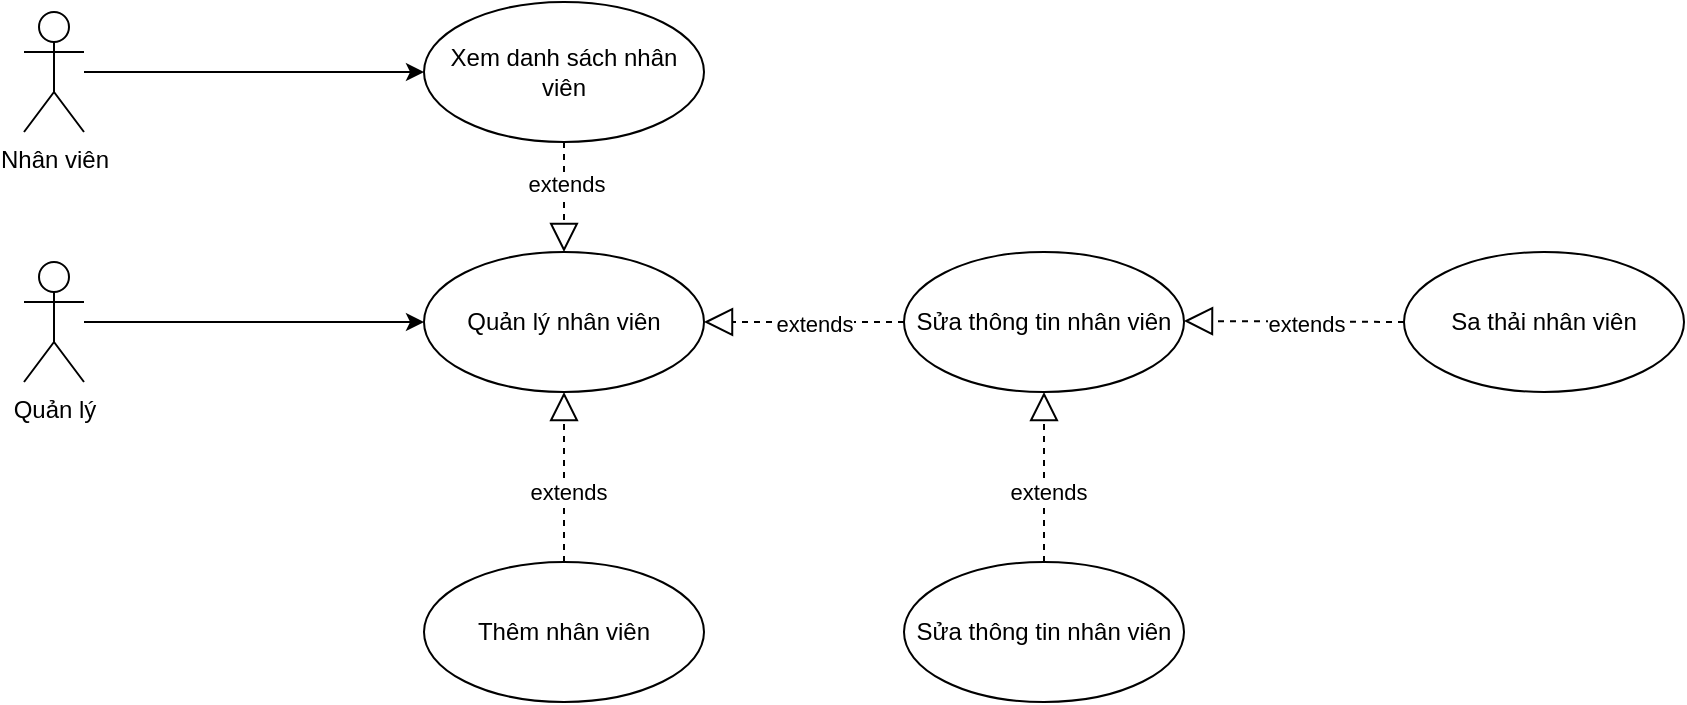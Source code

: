 <mxfile version="22.1.11" type="github" pages="11">
  <diagram name="saff" id="Y69fiKer5gUZLDaVXxew">
    <mxGraphModel dx="1646" dy="1298" grid="0" gridSize="10" guides="1" tooltips="1" connect="1" arrows="1" fold="1" page="0" pageScale="1" pageWidth="827" pageHeight="1169" math="0" shadow="0">
      <root>
        <mxCell id="0" />
        <mxCell id="1" parent="0" />
        <mxCell id="n2X2ATc0VPd26WK61zcb-5" style="rounded=0;orthogonalLoop=1;jettySize=auto;html=1;" edge="1" parent="1" source="n2X2ATc0VPd26WK61zcb-1" target="n2X2ATc0VPd26WK61zcb-3">
          <mxGeometry relative="1" as="geometry">
            <mxPoint x="200" y="70" as="targetPoint" />
          </mxGeometry>
        </mxCell>
        <mxCell id="n2X2ATc0VPd26WK61zcb-1" value="Nhân viên" style="shape=umlActor;verticalLabelPosition=bottom;verticalAlign=top;html=1;outlineConnect=0;" vertex="1" parent="1">
          <mxGeometry x="80" y="45" width="30" height="60" as="geometry" />
        </mxCell>
        <mxCell id="n2X2ATc0VPd26WK61zcb-7" style="edgeStyle=orthogonalEdgeStyle;rounded=0;orthogonalLoop=1;jettySize=auto;html=1;" edge="1" parent="1" source="n2X2ATc0VPd26WK61zcb-2" target="n2X2ATc0VPd26WK61zcb-6">
          <mxGeometry relative="1" as="geometry" />
        </mxCell>
        <mxCell id="n2X2ATc0VPd26WK61zcb-2" value="Quản lý" style="shape=umlActor;verticalLabelPosition=bottom;verticalAlign=top;html=1;outlineConnect=0;" vertex="1" parent="1">
          <mxGeometry x="80" y="170" width="30" height="60" as="geometry" />
        </mxCell>
        <mxCell id="n2X2ATc0VPd26WK61zcb-3" value="Xem danh sách nhân viên" style="ellipse;whiteSpace=wrap;html=1;" vertex="1" parent="1">
          <mxGeometry x="280" y="40" width="140" height="70" as="geometry" />
        </mxCell>
        <mxCell id="n2X2ATc0VPd26WK61zcb-6" value="Quản lý nhân viên" style="ellipse;whiteSpace=wrap;html=1;" vertex="1" parent="1">
          <mxGeometry x="280" y="165" width="140" height="70" as="geometry" />
        </mxCell>
        <mxCell id="n2X2ATc0VPd26WK61zcb-8" value="" style="endArrow=block;dashed=1;endFill=0;endSize=12;html=1;rounded=0;entryX=0.5;entryY=0;entryDx=0;entryDy=0;" edge="1" parent="1" source="n2X2ATc0VPd26WK61zcb-3" target="n2X2ATc0VPd26WK61zcb-6">
          <mxGeometry width="160" relative="1" as="geometry">
            <mxPoint x="130" y="290" as="sourcePoint" />
            <mxPoint x="290" y="290" as="targetPoint" />
          </mxGeometry>
        </mxCell>
        <mxCell id="n2X2ATc0VPd26WK61zcb-15" value="extends" style="edgeLabel;html=1;align=center;verticalAlign=middle;resizable=0;points=[];" vertex="1" connectable="0" parent="n2X2ATc0VPd26WK61zcb-8">
          <mxGeometry x="-0.236" y="1" relative="1" as="geometry">
            <mxPoint as="offset" />
          </mxGeometry>
        </mxCell>
        <mxCell id="n2X2ATc0VPd26WK61zcb-12" value="Thêm nhân viên" style="ellipse;whiteSpace=wrap;html=1;" vertex="1" parent="1">
          <mxGeometry x="280" y="320" width="140" height="70" as="geometry" />
        </mxCell>
        <mxCell id="n2X2ATc0VPd26WK61zcb-13" value="" style="endArrow=block;dashed=1;endFill=0;endSize=12;html=1;rounded=0;entryX=0.5;entryY=1;entryDx=0;entryDy=0;exitX=0.5;exitY=0;exitDx=0;exitDy=0;" edge="1" parent="1" source="n2X2ATc0VPd26WK61zcb-12" target="n2X2ATc0VPd26WK61zcb-6">
          <mxGeometry width="160" relative="1" as="geometry">
            <mxPoint x="360" y="290" as="sourcePoint" />
            <mxPoint x="520" y="290" as="targetPoint" />
          </mxGeometry>
        </mxCell>
        <mxCell id="n2X2ATc0VPd26WK61zcb-16" value="extends" style="edgeLabel;html=1;align=center;verticalAlign=middle;resizable=0;points=[];" vertex="1" connectable="0" parent="n2X2ATc0VPd26WK61zcb-13">
          <mxGeometry x="-0.176" y="-2" relative="1" as="geometry">
            <mxPoint as="offset" />
          </mxGeometry>
        </mxCell>
        <mxCell id="n2X2ATc0VPd26WK61zcb-17" value="Sửa thông tin nhân viên" style="ellipse;whiteSpace=wrap;html=1;" vertex="1" parent="1">
          <mxGeometry x="520" y="165" width="140" height="70" as="geometry" />
        </mxCell>
        <mxCell id="n2X2ATc0VPd26WK61zcb-19" value="" style="endArrow=block;dashed=1;endFill=0;endSize=12;html=1;rounded=0;entryX=1;entryY=0.5;entryDx=0;entryDy=0;" edge="1" parent="1" source="n2X2ATc0VPd26WK61zcb-17" target="n2X2ATc0VPd26WK61zcb-6">
          <mxGeometry width="160" relative="1" as="geometry">
            <mxPoint x="400" y="290" as="sourcePoint" />
            <mxPoint x="560" y="290" as="targetPoint" />
          </mxGeometry>
        </mxCell>
        <mxCell id="n2X2ATc0VPd26WK61zcb-21" value="extends" style="edgeLabel;html=1;align=center;verticalAlign=middle;resizable=0;points=[];" vertex="1" connectable="0" parent="n2X2ATc0VPd26WK61zcb-19">
          <mxGeometry x="-0.1" y="1" relative="1" as="geometry">
            <mxPoint as="offset" />
          </mxGeometry>
        </mxCell>
        <mxCell id="n2X2ATc0VPd26WK61zcb-22" value="Sa thải nhân viên" style="ellipse;whiteSpace=wrap;html=1;" vertex="1" parent="1">
          <mxGeometry x="770" y="165" width="140" height="70" as="geometry" />
        </mxCell>
        <mxCell id="n2X2ATc0VPd26WK61zcb-23" value="" style="endArrow=block;dashed=1;endFill=0;endSize=12;html=1;rounded=0;entryX=1;entryY=0.5;entryDx=0;entryDy=0;exitX=0;exitY=0.5;exitDx=0;exitDy=0;" edge="1" parent="1" source="n2X2ATc0VPd26WK61zcb-22">
          <mxGeometry width="160" relative="1" as="geometry">
            <mxPoint x="760" y="199.5" as="sourcePoint" />
            <mxPoint x="660" y="199.5" as="targetPoint" />
          </mxGeometry>
        </mxCell>
        <mxCell id="n2X2ATc0VPd26WK61zcb-24" value="extends" style="edgeLabel;html=1;align=center;verticalAlign=middle;resizable=0;points=[];" vertex="1" connectable="0" parent="n2X2ATc0VPd26WK61zcb-23">
          <mxGeometry x="-0.1" y="1" relative="1" as="geometry">
            <mxPoint as="offset" />
          </mxGeometry>
        </mxCell>
        <mxCell id="n2X2ATc0VPd26WK61zcb-25" value="Sửa thông tin nhân viên" style="ellipse;whiteSpace=wrap;html=1;" vertex="1" parent="1">
          <mxGeometry x="520" y="320" width="140" height="70" as="geometry" />
        </mxCell>
        <mxCell id="n2X2ATc0VPd26WK61zcb-26" value="" style="endArrow=block;dashed=1;endFill=0;endSize=12;html=1;rounded=0;entryX=0.5;entryY=1;entryDx=0;entryDy=0;exitX=0.5;exitY=0;exitDx=0;exitDy=0;" edge="1" parent="1">
          <mxGeometry width="160" relative="1" as="geometry">
            <mxPoint x="590" y="320" as="sourcePoint" />
            <mxPoint x="590" y="235" as="targetPoint" />
          </mxGeometry>
        </mxCell>
        <mxCell id="n2X2ATc0VPd26WK61zcb-27" value="extends" style="edgeLabel;html=1;align=center;verticalAlign=middle;resizable=0;points=[];" vertex="1" connectable="0" parent="n2X2ATc0VPd26WK61zcb-26">
          <mxGeometry x="-0.176" y="-2" relative="1" as="geometry">
            <mxPoint as="offset" />
          </mxGeometry>
        </mxCell>
      </root>
    </mxGraphModel>
  </diagram>
  <diagram id="wNfe9O2OApd1yD68BpfN" name="Đăng nhập">
    <mxGraphModel dx="611" dy="1049" grid="0" gridSize="10" guides="1" tooltips="1" connect="1" arrows="1" fold="1" page="0" pageScale="1" pageWidth="827" pageHeight="1169" math="0" shadow="0">
      <root>
        <mxCell id="0" />
        <mxCell id="1" parent="0" />
        <mxCell id="Wa3cqZXNNgGb2m2ZIRf4-12" style="rounded=0;orthogonalLoop=1;jettySize=auto;html=1;" edge="1" parent="1" source="Wa3cqZXNNgGb2m2ZIRf4-1" target="Wa3cqZXNNgGb2m2ZIRf4-11">
          <mxGeometry relative="1" as="geometry" />
        </mxCell>
        <mxCell id="Wa3cqZXNNgGb2m2ZIRf4-1" value="Nhân viên" style="shape=umlActor;verticalLabelPosition=bottom;verticalAlign=top;html=1;" vertex="1" parent="1">
          <mxGeometry x="120" y="80" width="30" height="60" as="geometry" />
        </mxCell>
        <mxCell id="Wa3cqZXNNgGb2m2ZIRf4-9" style="rounded=0;orthogonalLoop=1;jettySize=auto;html=1;" edge="1" parent="1" source="Wa3cqZXNNgGb2m2ZIRf4-2" target="Wa3cqZXNNgGb2m2ZIRf4-6">
          <mxGeometry relative="1" as="geometry" />
        </mxCell>
        <mxCell id="Wa3cqZXNNgGb2m2ZIRf4-13" style="rounded=0;orthogonalLoop=1;jettySize=auto;html=1;" edge="1" parent="1" source="Wa3cqZXNNgGb2m2ZIRf4-2" target="Wa3cqZXNNgGb2m2ZIRf4-11">
          <mxGeometry relative="1" as="geometry" />
        </mxCell>
        <mxCell id="Wa3cqZXNNgGb2m2ZIRf4-2" value="Quản lý" style="shape=umlActor;verticalLabelPosition=bottom;verticalAlign=top;html=1;" vertex="1" parent="1">
          <mxGeometry x="120" y="200" width="30" height="60" as="geometry" />
        </mxCell>
        <mxCell id="Wa3cqZXNNgGb2m2ZIRf4-6" value="Đăng nhập" style="ellipse;whiteSpace=wrap;html=1;" vertex="1" parent="1">
          <mxGeometry x="330" y="75" width="140" height="70" as="geometry" />
        </mxCell>
        <mxCell id="Wa3cqZXNNgGb2m2ZIRf4-7" style="rounded=0;orthogonalLoop=1;jettySize=auto;html=1;" edge="1" parent="1" source="Wa3cqZXNNgGb2m2ZIRf4-1" target="Wa3cqZXNNgGb2m2ZIRf4-6">
          <mxGeometry relative="1" as="geometry" />
        </mxCell>
        <mxCell id="Wa3cqZXNNgGb2m2ZIRf4-11" value="Đăng xuất" style="ellipse;whiteSpace=wrap;html=1;" vertex="1" parent="1">
          <mxGeometry x="320" y="200" width="140" height="70" as="geometry" />
        </mxCell>
        <mxCell id="MS09_M3C4sELJkpIimtW-3" value="Xác nhận mật khẩu" style="ellipse;whiteSpace=wrap;html=1;" vertex="1" parent="1">
          <mxGeometry x="445" y="-66" width="140" height="70" as="geometry" />
        </mxCell>
        <mxCell id="MS09_M3C4sELJkpIimtW-4" value="extends" style="html=1;verticalAlign=bottom;endArrow=open;dashed=1;endSize=8;curved=0;rounded=0;entryX=0.5;entryY=0;entryDx=0;entryDy=0;" edge="1" parent="1" source="MS09_M3C4sELJkpIimtW-3" target="Wa3cqZXNNgGb2m2ZIRf4-6">
          <mxGeometry relative="1" as="geometry">
            <mxPoint x="436" y="191" as="sourcePoint" />
            <mxPoint x="356" y="191" as="targetPoint" />
          </mxGeometry>
        </mxCell>
        <mxCell id="M1SWMgOB03kZb6UuP8ui-1" value="Xác nhận tài khoản" style="ellipse;whiteSpace=wrap;html=1;" vertex="1" parent="1">
          <mxGeometry x="536" y="197" width="140" height="70" as="geometry" />
        </mxCell>
        <mxCell id="M1SWMgOB03kZb6UuP8ui-2" value="extends" style="html=1;verticalAlign=bottom;endArrow=open;dashed=1;endSize=8;curved=0;rounded=0;exitX=0;exitY=0.5;exitDx=0;exitDy=0;" edge="1" parent="1" source="M1SWMgOB03kZb6UuP8ui-1" target="Wa3cqZXNNgGb2m2ZIRf4-6">
          <mxGeometry relative="1" as="geometry">
            <mxPoint x="436" y="191" as="sourcePoint" />
            <mxPoint x="356" y="191" as="targetPoint" />
          </mxGeometry>
        </mxCell>
      </root>
    </mxGraphModel>
  </diagram>
  <diagram id="LWSYIyUKSs_nXv9w6Byv" name="Bán hàng">
    <mxGraphModel dx="1646" dy="1298" grid="0" gridSize="10" guides="1" tooltips="1" connect="1" arrows="1" fold="1" page="0" pageScale="1" pageWidth="827" pageHeight="1169" math="0" shadow="0">
      <root>
        <mxCell id="0" />
        <mxCell id="1" parent="0" />
        <mxCell id="ygYFWrY0z_ZJE_4Q1a1O-3" style="edgeStyle=orthogonalEdgeStyle;rounded=0;orthogonalLoop=1;jettySize=auto;html=1;" edge="1" parent="1" source="ygYFWrY0z_ZJE_4Q1a1O-1" target="ygYFWrY0z_ZJE_4Q1a1O-2">
          <mxGeometry relative="1" as="geometry" />
        </mxCell>
        <mxCell id="ygYFWrY0z_ZJE_4Q1a1O-1" value="Nhân viên" style="shape=umlActor;verticalLabelPosition=bottom;verticalAlign=top;html=1;" vertex="1" parent="1">
          <mxGeometry x="80" y="160" width="30" height="60" as="geometry" />
        </mxCell>
        <mxCell id="ygYFWrY0z_ZJE_4Q1a1O-2" value="Bán hàng" style="ellipse;whiteSpace=wrap;html=1;" vertex="1" parent="1">
          <mxGeometry x="250" y="155" width="140" height="70" as="geometry" />
        </mxCell>
        <mxCell id="ygYFWrY0z_ZJE_4Q1a1O-4" value="Tạo hoá đơn" style="ellipse;whiteSpace=wrap;html=1;" vertex="1" parent="1">
          <mxGeometry x="400" width="140" height="70" as="geometry" />
        </mxCell>
        <mxCell id="ygYFWrY0z_ZJE_4Q1a1O-6" value="Thêm sản phẩm vào hoá đơn" style="ellipse;whiteSpace=wrap;html=1;" vertex="1" parent="1">
          <mxGeometry x="560" y="70" width="140" height="70" as="geometry" />
        </mxCell>
        <mxCell id="ygYFWrY0z_ZJE_4Q1a1O-8" value="In hoá đơn" style="ellipse;whiteSpace=wrap;html=1;" vertex="1" parent="1">
          <mxGeometry x="560" y="190" width="140" height="70" as="geometry" />
        </mxCell>
        <mxCell id="ygYFWrY0z_ZJE_4Q1a1O-10" value="Nhập mã giảm giá" style="ellipse;whiteSpace=wrap;html=1;" vertex="1" parent="1">
          <mxGeometry x="560" y="320" width="140" height="70" as="geometry" />
        </mxCell>
        <mxCell id="ygYFWrY0z_ZJE_4Q1a1O-12" value="Tìm kiếm sản phẩm" style="ellipse;whiteSpace=wrap;html=1;" vertex="1" parent="1">
          <mxGeometry x="380" y="410" width="140" height="70" as="geometry" />
        </mxCell>
        <mxCell id="ygYFWrY0z_ZJE_4Q1a1O-15" value="" style="endArrow=block;dashed=1;endFill=0;endSize=12;html=1;rounded=0;entryX=0.721;entryY=0.986;entryDx=0;entryDy=0;entryPerimeter=0;" edge="1" parent="1" source="ygYFWrY0z_ZJE_4Q1a1O-12" target="ygYFWrY0z_ZJE_4Q1a1O-2">
          <mxGeometry width="160" relative="1" as="geometry">
            <mxPoint x="390" y="320" as="sourcePoint" />
            <mxPoint x="550" y="320" as="targetPoint" />
          </mxGeometry>
        </mxCell>
        <mxCell id="ygYFWrY0z_ZJE_4Q1a1O-18" value="Extends" style="edgeLabel;html=1;align=center;verticalAlign=middle;resizable=0;points=[];" vertex="1" connectable="0" parent="ygYFWrY0z_ZJE_4Q1a1O-15">
          <mxGeometry x="0.011" y="1" relative="1" as="geometry">
            <mxPoint x="-1" as="offset" />
          </mxGeometry>
        </mxCell>
        <mxCell id="ygYFWrY0z_ZJE_4Q1a1O-16" value="" style="endArrow=block;dashed=1;endFill=0;endSize=12;html=1;rounded=0;entryX=1;entryY=1;entryDx=0;entryDy=0;" edge="1" parent="1" source="ygYFWrY0z_ZJE_4Q1a1O-10" target="ygYFWrY0z_ZJE_4Q1a1O-2">
          <mxGeometry width="160" relative="1" as="geometry">
            <mxPoint x="445" y="421" as="sourcePoint" />
            <mxPoint x="361" y="234" as="targetPoint" />
          </mxGeometry>
        </mxCell>
        <mxCell id="ygYFWrY0z_ZJE_4Q1a1O-17" value="Extends" style="edgeLabel;html=1;align=center;verticalAlign=middle;resizable=0;points=[];" vertex="1" connectable="0" parent="ygYFWrY0z_ZJE_4Q1a1O-16">
          <mxGeometry x="-0.233" y="-3" relative="1" as="geometry">
            <mxPoint as="offset" />
          </mxGeometry>
        </mxCell>
        <mxCell id="ygYFWrY0z_ZJE_4Q1a1O-19" value="" style="endArrow=block;dashed=1;endFill=0;endSize=12;html=1;rounded=0;exitX=1;exitY=0.5;exitDx=0;exitDy=0;" edge="1" parent="1" source="ygYFWrY0z_ZJE_4Q1a1O-2" target="ygYFWrY0z_ZJE_4Q1a1O-8">
          <mxGeometry width="160" relative="1" as="geometry">
            <mxPoint x="500" y="320" as="sourcePoint" />
            <mxPoint x="660" y="320" as="targetPoint" />
          </mxGeometry>
        </mxCell>
        <mxCell id="ygYFWrY0z_ZJE_4Q1a1O-20" value="include" style="edgeLabel;html=1;align=center;verticalAlign=middle;resizable=0;points=[];" vertex="1" connectable="0" parent="ygYFWrY0z_ZJE_4Q1a1O-19">
          <mxGeometry x="0.015" y="2" relative="1" as="geometry">
            <mxPoint as="offset" />
          </mxGeometry>
        </mxCell>
        <mxCell id="ygYFWrY0z_ZJE_4Q1a1O-21" value="" style="endArrow=block;dashed=1;endFill=0;endSize=12;html=1;rounded=0;" edge="1" parent="1" source="ygYFWrY0z_ZJE_4Q1a1O-2" target="ygYFWrY0z_ZJE_4Q1a1O-6">
          <mxGeometry width="160" relative="1" as="geometry">
            <mxPoint x="400" y="200" as="sourcePoint" />
            <mxPoint x="573" y="225" as="targetPoint" />
          </mxGeometry>
        </mxCell>
        <mxCell id="ygYFWrY0z_ZJE_4Q1a1O-22" value="include" style="edgeLabel;html=1;align=center;verticalAlign=middle;resizable=0;points=[];" vertex="1" connectable="0" parent="ygYFWrY0z_ZJE_4Q1a1O-21">
          <mxGeometry x="0.015" y="2" relative="1" as="geometry">
            <mxPoint as="offset" />
          </mxGeometry>
        </mxCell>
        <mxCell id="ygYFWrY0z_ZJE_4Q1a1O-23" value="" style="endArrow=block;dashed=1;endFill=0;endSize=12;html=1;rounded=0;exitX=0.75;exitY=0.086;exitDx=0;exitDy=0;entryX=0.236;entryY=0.886;entryDx=0;entryDy=0;entryPerimeter=0;exitPerimeter=0;" edge="1" parent="1" source="ygYFWrY0z_ZJE_4Q1a1O-2" target="ygYFWrY0z_ZJE_4Q1a1O-4">
          <mxGeometry width="160" relative="1" as="geometry">
            <mxPoint x="410" y="210" as="sourcePoint" />
            <mxPoint x="583" y="235" as="targetPoint" />
          </mxGeometry>
        </mxCell>
        <mxCell id="ygYFWrY0z_ZJE_4Q1a1O-24" value="include" style="edgeLabel;html=1;align=center;verticalAlign=middle;resizable=0;points=[];" vertex="1" connectable="0" parent="ygYFWrY0z_ZJE_4Q1a1O-23">
          <mxGeometry x="0.015" y="2" relative="1" as="geometry">
            <mxPoint as="offset" />
          </mxGeometry>
        </mxCell>
        <mxCell id="ygYFWrY0z_ZJE_4Q1a1O-25" value="Nhập số lượng" style="ellipse;whiteSpace=wrap;html=1;" vertex="1" parent="1">
          <mxGeometry x="790" y="70" width="140" height="70" as="geometry" />
        </mxCell>
        <mxCell id="ygYFWrY0z_ZJE_4Q1a1O-26" value="" style="endArrow=block;dashed=1;endFill=0;endSize=12;html=1;rounded=0;exitX=1;exitY=0.5;exitDx=0;exitDy=0;" edge="1" parent="1" source="ygYFWrY0z_ZJE_4Q1a1O-6" target="ygYFWrY0z_ZJE_4Q1a1O-25">
          <mxGeometry width="160" relative="1" as="geometry">
            <mxPoint x="620" y="320" as="sourcePoint" />
            <mxPoint x="780" y="320" as="targetPoint" />
          </mxGeometry>
        </mxCell>
        <mxCell id="ygYFWrY0z_ZJE_4Q1a1O-27" value="include" style="edgeLabel;html=1;align=center;verticalAlign=middle;resizable=0;points=[];" vertex="1" connectable="0" parent="ygYFWrY0z_ZJE_4Q1a1O-26">
          <mxGeometry x="-0.057" y="-1" relative="1" as="geometry">
            <mxPoint as="offset" />
          </mxGeometry>
        </mxCell>
        <mxCell id="ygYFWrY0z_ZJE_4Q1a1O-28" value="Xác nhận đơn hàng" style="ellipse;whiteSpace=wrap;html=1;" vertex="1" parent="1">
          <mxGeometry x="800" y="190" width="140" height="70" as="geometry" />
        </mxCell>
        <mxCell id="ygYFWrY0z_ZJE_4Q1a1O-32" value="" style="endArrow=block;dashed=1;endFill=0;endSize=12;html=1;rounded=0;entryX=0;entryY=0.5;entryDx=0;entryDy=0;" edge="1" parent="1" source="ygYFWrY0z_ZJE_4Q1a1O-8" target="ygYFWrY0z_ZJE_4Q1a1O-28">
          <mxGeometry width="160" relative="1" as="geometry">
            <mxPoint x="620" y="320" as="sourcePoint" />
            <mxPoint x="780" y="320" as="targetPoint" />
          </mxGeometry>
        </mxCell>
        <mxCell id="ygYFWrY0z_ZJE_4Q1a1O-33" value="include" style="edgeLabel;html=1;align=center;verticalAlign=middle;resizable=0;points=[];" vertex="1" connectable="0" parent="ygYFWrY0z_ZJE_4Q1a1O-32">
          <mxGeometry x="-0.14" y="2" relative="1" as="geometry">
            <mxPoint as="offset" />
          </mxGeometry>
        </mxCell>
      </root>
    </mxGraphModel>
  </diagram>
  <diagram id="A_RSvPPvN7_rGCwmY5UU" name="Quản lý sản phẩm">
    <mxGraphModel dx="1097" dy="865" grid="0" gridSize="10" guides="1" tooltips="1" connect="1" arrows="1" fold="1" page="0" pageScale="1" pageWidth="827" pageHeight="1169" math="0" shadow="0">
      <root>
        <mxCell id="0" />
        <mxCell id="1" parent="0" />
        <mxCell id="7Jj1y3k4Z1cLPC8P2HtN-1" value="Nhân viên" style="shape=umlActor;verticalLabelPosition=bottom;verticalAlign=top;html=1;" vertex="1" parent="1">
          <mxGeometry x="80" y="130" width="30" height="60" as="geometry" />
        </mxCell>
        <mxCell id="7Jj1y3k4Z1cLPC8P2HtN-6" style="rounded=0;orthogonalLoop=1;jettySize=auto;html=1;" edge="1" parent="1" source="7Jj1y3k4Z1cLPC8P2HtN-3" target="7Jj1y3k4Z1cLPC8P2HtN-4">
          <mxGeometry relative="1" as="geometry" />
        </mxCell>
        <mxCell id="7Jj1y3k4Z1cLPC8P2HtN-3" value="Quản lý" style="shape=umlActor;verticalLabelPosition=bottom;verticalAlign=top;html=1;" vertex="1" parent="1">
          <mxGeometry x="80" y="280" width="30" height="60" as="geometry" />
        </mxCell>
        <mxCell id="7Jj1y3k4Z1cLPC8P2HtN-4" value="Quản lý sản phẩm" style="ellipse;whiteSpace=wrap;html=1;" vertex="1" parent="1">
          <mxGeometry x="200" y="200" width="140" height="70" as="geometry" />
        </mxCell>
        <mxCell id="7Jj1y3k4Z1cLPC8P2HtN-5" style="rounded=0;orthogonalLoop=1;jettySize=auto;html=1;entryX=0.057;entryY=0.229;entryDx=0;entryDy=0;entryPerimeter=0;" edge="1" parent="1" source="7Jj1y3k4Z1cLPC8P2HtN-1" target="7Jj1y3k4Z1cLPC8P2HtN-4">
          <mxGeometry relative="1" as="geometry" />
        </mxCell>
        <mxCell id="7Jj1y3k4Z1cLPC8P2HtN-7" value="Xuất sản phẩm" style="ellipse;whiteSpace=wrap;html=1;" vertex="1" parent="1">
          <mxGeometry x="200" y="320" width="140" height="70" as="geometry" />
        </mxCell>
        <mxCell id="7Jj1y3k4Z1cLPC8P2HtN-8" value="" style="endArrow=block;dashed=1;endFill=0;endSize=12;html=1;rounded=0;entryX=0.5;entryY=1;entryDx=0;entryDy=0;" edge="1" parent="1" source="7Jj1y3k4Z1cLPC8P2HtN-7" target="7Jj1y3k4Z1cLPC8P2HtN-4">
          <mxGeometry width="160" relative="1" as="geometry">
            <mxPoint x="210" y="320" as="sourcePoint" />
            <mxPoint x="370" y="320" as="targetPoint" />
          </mxGeometry>
        </mxCell>
        <mxCell id="7Jj1y3k4Z1cLPC8P2HtN-13" value="extends" style="edgeLabel;html=1;align=center;verticalAlign=middle;resizable=0;points=[];" vertex="1" connectable="0" parent="7Jj1y3k4Z1cLPC8P2HtN-8">
          <mxGeometry x="-0.24" relative="1" as="geometry">
            <mxPoint as="offset" />
          </mxGeometry>
        </mxCell>
        <mxCell id="7Jj1y3k4Z1cLPC8P2HtN-9" value="Tìm kiếm sản phẩm" style="ellipse;whiteSpace=wrap;html=1;" vertex="1" parent="1">
          <mxGeometry x="200" y="50" width="140" height="70" as="geometry" />
        </mxCell>
        <mxCell id="7Jj1y3k4Z1cLPC8P2HtN-10" value="Nhập sản phẩm" style="ellipse;whiteSpace=wrap;html=1;" vertex="1" parent="1">
          <mxGeometry x="390" y="320" width="140" height="70" as="geometry" />
        </mxCell>
        <mxCell id="7Jj1y3k4Z1cLPC8P2HtN-11" value="" style="endArrow=block;dashed=1;endFill=0;endSize=12;html=1;rounded=0;entryX=1;entryY=1;entryDx=0;entryDy=0;" edge="1" parent="1" source="7Jj1y3k4Z1cLPC8P2HtN-10" target="7Jj1y3k4Z1cLPC8P2HtN-4">
          <mxGeometry width="160" relative="1" as="geometry">
            <mxPoint x="210" y="320" as="sourcePoint" />
            <mxPoint x="370" y="320" as="targetPoint" />
          </mxGeometry>
        </mxCell>
        <mxCell id="7Jj1y3k4Z1cLPC8P2HtN-12" value="extends" style="edgeLabel;html=1;align=center;verticalAlign=middle;resizable=0;points=[];" vertex="1" connectable="0" parent="7Jj1y3k4Z1cLPC8P2HtN-11">
          <mxGeometry x="0.054" y="-3" relative="1" as="geometry">
            <mxPoint as="offset" />
          </mxGeometry>
        </mxCell>
        <mxCell id="7Jj1y3k4Z1cLPC8P2HtN-14" value="" style="endArrow=block;dashed=1;endFill=0;endSize=12;html=1;rounded=0;" edge="1" parent="1" source="7Jj1y3k4Z1cLPC8P2HtN-9">
          <mxGeometry width="160" relative="1" as="geometry">
            <mxPoint x="160" y="200" as="sourcePoint" />
            <mxPoint x="270" y="200" as="targetPoint" />
          </mxGeometry>
        </mxCell>
        <mxCell id="7Jj1y3k4Z1cLPC8P2HtN-15" value="extends" style="edgeLabel;html=1;align=center;verticalAlign=middle;resizable=0;points=[];" vertex="1" connectable="0" parent="7Jj1y3k4Z1cLPC8P2HtN-14">
          <mxGeometry x="-0.413" y="2" relative="1" as="geometry">
            <mxPoint as="offset" />
          </mxGeometry>
        </mxCell>
        <mxCell id="7Jj1y3k4Z1cLPC8P2HtN-16" value="Thống kê tồn kho" style="ellipse;whiteSpace=wrap;html=1;" vertex="1" parent="1">
          <mxGeometry x="410" y="50" width="140" height="70" as="geometry" />
        </mxCell>
        <mxCell id="7Jj1y3k4Z1cLPC8P2HtN-17" value="" style="endArrow=block;dashed=1;endFill=0;endSize=12;html=1;rounded=0;entryX=1;entryY=0;entryDx=0;entryDy=0;" edge="1" parent="1" source="7Jj1y3k4Z1cLPC8P2HtN-16" target="7Jj1y3k4Z1cLPC8P2HtN-4">
          <mxGeometry width="160" relative="1" as="geometry">
            <mxPoint x="290" y="320" as="sourcePoint" />
            <mxPoint x="450" y="320" as="targetPoint" />
          </mxGeometry>
        </mxCell>
        <mxCell id="7Jj1y3k4Z1cLPC8P2HtN-18" value="Chỉnh sửa thông tin" style="ellipse;whiteSpace=wrap;html=1;" vertex="1" parent="1">
          <mxGeometry x="470" y="200" width="140" height="70" as="geometry" />
        </mxCell>
        <mxCell id="7Jj1y3k4Z1cLPC8P2HtN-19" value="" style="endArrow=block;dashed=1;endFill=0;endSize=12;html=1;rounded=0;entryX=1;entryY=0.5;entryDx=0;entryDy=0;exitX=0;exitY=0.5;exitDx=0;exitDy=0;" edge="1" parent="1" source="7Jj1y3k4Z1cLPC8P2HtN-18" target="7Jj1y3k4Z1cLPC8P2HtN-4">
          <mxGeometry width="160" relative="1" as="geometry">
            <mxPoint x="380" y="320" as="sourcePoint" />
            <mxPoint x="540" y="320" as="targetPoint" />
          </mxGeometry>
        </mxCell>
        <mxCell id="7Jj1y3k4Z1cLPC8P2HtN-22" value="Xem thống tin chi tiết" style="ellipse;whiteSpace=wrap;html=1;" vertex="1" parent="1">
          <mxGeometry x="630" y="50" width="140" height="70" as="geometry" />
        </mxCell>
        <mxCell id="7Jj1y3k4Z1cLPC8P2HtN-23" value="" style="endArrow=block;dashed=1;endFill=0;endSize=12;html=1;rounded=0;entryX=1;entryY=0.5;entryDx=0;entryDy=0;" edge="1" parent="1" source="7Jj1y3k4Z1cLPC8P2HtN-22" target="7Jj1y3k4Z1cLPC8P2HtN-16">
          <mxGeometry width="160" relative="1" as="geometry">
            <mxPoint x="470" y="320" as="sourcePoint" />
            <mxPoint x="630" y="320" as="targetPoint" />
          </mxGeometry>
        </mxCell>
        <mxCell id="7Jj1y3k4Z1cLPC8P2HtN-24" value="extends" style="edgeLabel;html=1;align=center;verticalAlign=middle;resizable=0;points=[];" vertex="1" connectable="0" parent="7Jj1y3k4Z1cLPC8P2HtN-23">
          <mxGeometry x="-0.05" y="-3" relative="1" as="geometry">
            <mxPoint as="offset" />
          </mxGeometry>
        </mxCell>
      </root>
    </mxGraphModel>
  </diagram>
  <diagram id="tiXs3ijYLW5Fq3Z8qU-5" name="Tổng quan">
    <mxGraphModel dx="823" dy="649" grid="0" gridSize="10" guides="1" tooltips="1" connect="1" arrows="1" fold="1" page="0" pageScale="1" pageWidth="827" pageHeight="1169" math="0" shadow="0">
      <root>
        <mxCell id="0" />
        <mxCell id="1" parent="0" />
        <mxCell id="vtz0_Jb72jMaHMlsS0M9-3" style="rounded=0;orthogonalLoop=1;jettySize=auto;html=1;entryX=0;entryY=0.5;entryDx=0;entryDy=0;" edge="1" parent="1" source="vtz0_Jb72jMaHMlsS0M9-1" target="vtz0_Jb72jMaHMlsS0M9-2">
          <mxGeometry relative="1" as="geometry" />
        </mxCell>
        <mxCell id="vtz0_Jb72jMaHMlsS0M9-5" style="rounded=0;orthogonalLoop=1;jettySize=auto;html=1;" edge="1" parent="1" source="vtz0_Jb72jMaHMlsS0M9-1" target="vtz0_Jb72jMaHMlsS0M9-4">
          <mxGeometry relative="1" as="geometry" />
        </mxCell>
        <mxCell id="vtz0_Jb72jMaHMlsS0M9-7" style="rounded=0;orthogonalLoop=1;jettySize=auto;html=1;entryX=0;entryY=0.5;entryDx=0;entryDy=0;" edge="1" parent="1" source="vtz0_Jb72jMaHMlsS0M9-1" target="vtz0_Jb72jMaHMlsS0M9-6">
          <mxGeometry relative="1" as="geometry" />
        </mxCell>
        <mxCell id="vtz0_Jb72jMaHMlsS0M9-9" style="rounded=0;orthogonalLoop=1;jettySize=auto;html=1;entryX=0;entryY=0.5;entryDx=0;entryDy=0;" edge="1" parent="1" source="vtz0_Jb72jMaHMlsS0M9-1" target="vtz0_Jb72jMaHMlsS0M9-8">
          <mxGeometry relative="1" as="geometry" />
        </mxCell>
        <mxCell id="vtz0_Jb72jMaHMlsS0M9-1" value="Quản lý" style="shape=umlActor;verticalLabelPosition=bottom;verticalAlign=top;html=1;" vertex="1" parent="1">
          <mxGeometry x="40" y="160" width="30" height="60" as="geometry" />
        </mxCell>
        <mxCell id="vtz0_Jb72jMaHMlsS0M9-2" value="Quản lý nhân viên" style="ellipse;whiteSpace=wrap;html=1;" vertex="1" parent="1">
          <mxGeometry x="160" y="40" width="140" height="70" as="geometry" />
        </mxCell>
        <mxCell id="vtz0_Jb72jMaHMlsS0M9-4" value="Quản lý hoá đơn" style="ellipse;whiteSpace=wrap;html=1;" vertex="1" parent="1">
          <mxGeometry x="240" y="155" width="140" height="70" as="geometry" />
        </mxCell>
        <mxCell id="vtz0_Jb72jMaHMlsS0M9-6" value="Quản lý hàng hoá" style="ellipse;whiteSpace=wrap;html=1;" vertex="1" parent="1">
          <mxGeometry x="240" y="290" width="140" height="70" as="geometry" />
        </mxCell>
        <mxCell id="vtz0_Jb72jMaHMlsS0M9-8" value="Quản lý phiên đăng nhập" style="ellipse;whiteSpace=wrap;html=1;" vertex="1" parent="1">
          <mxGeometry x="240" y="400" width="140" height="70" as="geometry" />
        </mxCell>
        <mxCell id="vtz0_Jb72jMaHMlsS0M9-14" style="edgeStyle=orthogonalEdgeStyle;rounded=0;orthogonalLoop=1;jettySize=auto;html=1;entryX=1;entryY=0.5;entryDx=0;entryDy=0;" edge="1" parent="1" source="vtz0_Jb72jMaHMlsS0M9-10" target="vtz0_Jb72jMaHMlsS0M9-4">
          <mxGeometry relative="1" as="geometry" />
        </mxCell>
        <mxCell id="vtz0_Jb72jMaHMlsS0M9-15" style="rounded=0;orthogonalLoop=1;jettySize=auto;html=1;entryX=1;entryY=0.5;entryDx=0;entryDy=0;" edge="1" parent="1" source="vtz0_Jb72jMaHMlsS0M9-10" target="vtz0_Jb72jMaHMlsS0M9-6">
          <mxGeometry relative="1" as="geometry" />
        </mxCell>
        <mxCell id="vtz0_Jb72jMaHMlsS0M9-16" style="rounded=0;orthogonalLoop=1;jettySize=auto;html=1;entryX=1;entryY=0.5;entryDx=0;entryDy=0;" edge="1" parent="1" source="vtz0_Jb72jMaHMlsS0M9-10" target="vtz0_Jb72jMaHMlsS0M9-8">
          <mxGeometry relative="1" as="geometry" />
        </mxCell>
        <mxCell id="vtz0_Jb72jMaHMlsS0M9-10" value="Nhân viên" style="shape=umlActor;verticalLabelPosition=bottom;verticalAlign=top;html=1;" vertex="1" parent="1">
          <mxGeometry x="600" y="160" width="30" height="60" as="geometry" />
        </mxCell>
        <mxCell id="vtz0_Jb72jMaHMlsS0M9-11" value="Bán hàng" style="ellipse;whiteSpace=wrap;html=1;" vertex="1" parent="1">
          <mxGeometry x="400" y="50" width="140" height="70" as="geometry" />
        </mxCell>
        <mxCell id="vtz0_Jb72jMaHMlsS0M9-12" style="rounded=0;orthogonalLoop=1;jettySize=auto;html=1;entryX=1;entryY=1;entryDx=0;entryDy=0;" edge="1" parent="1" source="vtz0_Jb72jMaHMlsS0M9-10" target="vtz0_Jb72jMaHMlsS0M9-11">
          <mxGeometry relative="1" as="geometry">
            <mxPoint x="530" y="120" as="targetPoint" />
          </mxGeometry>
        </mxCell>
      </root>
    </mxGraphModel>
  </diagram>
  <diagram id="xJW5LnUzQ-3HkqPHwd11" name="Quản lý bán hàng">
    <mxGraphModel dx="823" dy="649" grid="1" gridSize="10" guides="1" tooltips="1" connect="1" arrows="1" fold="1" page="1" pageScale="1" pageWidth="827" pageHeight="1169" math="0" shadow="0">
      <root>
        <mxCell id="0" />
        <mxCell id="1" parent="0" />
        <mxCell id="YXkno2ZBj9jBPHWuaKi0-4" style="rounded=0;orthogonalLoop=1;jettySize=auto;html=1;" edge="1" parent="1" source="YXkno2ZBj9jBPHWuaKi0-1" target="YXkno2ZBj9jBPHWuaKi0-3">
          <mxGeometry relative="1" as="geometry" />
        </mxCell>
        <mxCell id="YXkno2ZBj9jBPHWuaKi0-1" value="Actor" style="shape=umlActor;verticalLabelPosition=bottom;verticalAlign=top;html=1;" vertex="1" parent="1">
          <mxGeometry x="40" y="80" width="30" height="60" as="geometry" />
        </mxCell>
        <mxCell id="YXkno2ZBj9jBPHWuaKi0-5" style="rounded=0;orthogonalLoop=1;jettySize=auto;html=1;" edge="1" parent="1" source="YXkno2ZBj9jBPHWuaKi0-2" target="YXkno2ZBj9jBPHWuaKi0-3">
          <mxGeometry relative="1" as="geometry" />
        </mxCell>
        <mxCell id="YXkno2ZBj9jBPHWuaKi0-2" value="Actor" style="shape=umlActor;verticalLabelPosition=bottom;verticalAlign=top;html=1;" vertex="1" parent="1">
          <mxGeometry x="40" y="280" width="30" height="60" as="geometry" />
        </mxCell>
        <mxCell id="YXkno2ZBj9jBPHWuaKi0-3" value="Quản lý hoá đơn bán hàng" style="ellipse;whiteSpace=wrap;html=1;" vertex="1" parent="1">
          <mxGeometry x="190" y="180" width="140" height="70" as="geometry" />
        </mxCell>
        <mxCell id="YXkno2ZBj9jBPHWuaKi0-6" value="Use Case" style="ellipse;whiteSpace=wrap;html=1;" vertex="1" parent="1">
          <mxGeometry x="360" y="40" width="140" height="70" as="geometry" />
        </mxCell>
        <mxCell id="YXkno2ZBj9jBPHWuaKi0-7" value="" style="endArrow=block;dashed=1;endFill=0;endSize=12;html=1;rounded=0;" edge="1" parent="1" source="YXkno2ZBj9jBPHWuaKi0-6" target="YXkno2ZBj9jBPHWuaKi0-3">
          <mxGeometry width="160" relative="1" as="geometry">
            <mxPoint x="290" y="320" as="sourcePoint" />
            <mxPoint x="450" y="320" as="targetPoint" />
          </mxGeometry>
        </mxCell>
        <mxCell id="YXkno2ZBj9jBPHWuaKi0-8" value="extends" style="edgeLabel;html=1;align=center;verticalAlign=middle;resizable=0;points=[];" vertex="1" connectable="0" parent="YXkno2ZBj9jBPHWuaKi0-7">
          <mxGeometry x="-0.123" relative="1" as="geometry">
            <mxPoint as="offset" />
          </mxGeometry>
        </mxCell>
        <mxCell id="YXkno2ZBj9jBPHWuaKi0-9" value="Thống kê hoá đơn bán hàng" style="ellipse;whiteSpace=wrap;html=1;" vertex="1" parent="1">
          <mxGeometry x="420" y="180" width="140" height="70" as="geometry" />
        </mxCell>
        <mxCell id="YXkno2ZBj9jBPHWuaKi0-10" value="" style="endArrow=block;dashed=1;endFill=0;endSize=12;html=1;rounded=0;entryX=1;entryY=0.5;entryDx=0;entryDy=0;exitX=0;exitY=0.5;exitDx=0;exitDy=0;" edge="1" parent="1" source="YXkno2ZBj9jBPHWuaKi0-9" target="YXkno2ZBj9jBPHWuaKi0-3">
          <mxGeometry width="160" relative="1" as="geometry">
            <mxPoint x="290" y="320" as="sourcePoint" />
            <mxPoint x="450" y="320" as="targetPoint" />
          </mxGeometry>
        </mxCell>
        <mxCell id="YXkno2ZBj9jBPHWuaKi0-12" value="extends" style="edgeLabel;html=1;align=center;verticalAlign=middle;resizable=0;points=[];" vertex="1" connectable="0" parent="YXkno2ZBj9jBPHWuaKi0-10">
          <mxGeometry x="-0.156" y="-1" relative="1" as="geometry">
            <mxPoint as="offset" />
          </mxGeometry>
        </mxCell>
        <mxCell id="YXkno2ZBj9jBPHWuaKi0-11" value="Huỷ hoá đơn bán hàng" style="ellipse;whiteSpace=wrap;html=1;" vertex="1" parent="1">
          <mxGeometry x="390" y="310" width="140" height="70" as="geometry" />
        </mxCell>
        <mxCell id="YXkno2ZBj9jBPHWuaKi0-13" value="" style="endArrow=block;dashed=1;endFill=0;endSize=12;html=1;rounded=0;entryX=0.5;entryY=1;entryDx=0;entryDy=0;exitX=0.221;exitY=0.029;exitDx=0;exitDy=0;exitPerimeter=0;" edge="1" parent="1" source="YXkno2ZBj9jBPHWuaKi0-11" target="YXkno2ZBj9jBPHWuaKi0-3">
          <mxGeometry width="160" relative="1" as="geometry">
            <mxPoint x="290" y="320" as="sourcePoint" />
            <mxPoint x="450" y="320" as="targetPoint" />
          </mxGeometry>
        </mxCell>
        <mxCell id="YXkno2ZBj9jBPHWuaKi0-14" value="extends" style="edgeLabel;html=1;align=center;verticalAlign=middle;resizable=0;points=[];" vertex="1" connectable="0" parent="YXkno2ZBj9jBPHWuaKi0-13">
          <mxGeometry x="-0.029" y="2" relative="1" as="geometry">
            <mxPoint as="offset" />
          </mxGeometry>
        </mxCell>
      </root>
    </mxGraphModel>
  </diagram>
  <diagram id="tFQApymJ8eJKpCJfzb-r" name="Thêm nhân viên">
    <mxGraphModel dx="823" dy="1818" grid="1" gridSize="10" guides="1" tooltips="1" connect="1" arrows="1" fold="1" page="1" pageScale="1" pageWidth="827" pageHeight="1169" math="0" shadow="0">
      <root>
        <mxCell id="0" />
        <mxCell id="1" parent="0" />
        <mxCell id="JVpOTpZrZJi3u4CoRwt3-2" value=":Giao diện web" style="html=1;whiteSpace=wrap;" vertex="1" parent="1">
          <mxGeometry x="160" width="110" height="50" as="geometry" />
        </mxCell>
        <mxCell id="JVpOTpZrZJi3u4CoRwt3-3" value="" style="shape=umlLifeline;perimeter=lifelinePerimeter;whiteSpace=wrap;html=1;container=1;dropTarget=0;collapsible=0;recursiveResize=0;outlineConnect=0;portConstraint=eastwest;newEdgeStyle={&quot;curved&quot;:0,&quot;rounded&quot;:0};participant=umlActor;" vertex="1" parent="1">
          <mxGeometry x="40" width="40" height="600" as="geometry" />
        </mxCell>
        <mxCell id="JVpOTpZrZJi3u4CoRwt3-4" value="Quản lý" style="text;html=1;align=center;verticalAlign=middle;resizable=0;points=[];autosize=1;strokeColor=none;fillColor=none;" vertex="1" parent="1">
          <mxGeometry x="30" y="40" width="60" height="30" as="geometry" />
        </mxCell>
        <mxCell id="JVpOTpZrZJi3u4CoRwt3-5" value="" style="endArrow=none;dashed=1;html=1;dashPattern=1 3;strokeWidth=2;rounded=0;entryX=0.5;entryY=1;entryDx=0;entryDy=0;" edge="1" parent="1" target="JVpOTpZrZJi3u4CoRwt3-2">
          <mxGeometry width="50" height="50" relative="1" as="geometry">
            <mxPoint x="210" y="590" as="sourcePoint" />
            <mxPoint x="340" y="290" as="targetPoint" />
          </mxGeometry>
        </mxCell>
        <mxCell id="JVpOTpZrZJi3u4CoRwt3-6" value="Chọn mục nhân viên" style="endArrow=classic;html=1;rounded=0;" edge="1" parent="1">
          <mxGeometry width="50" height="50" relative="1" as="geometry">
            <mxPoint x="59.5" y="108" as="sourcePoint" />
            <mxPoint x="210" y="108" as="targetPoint" />
          </mxGeometry>
        </mxCell>
        <mxCell id="JVpOTpZrZJi3u4CoRwt3-9" value=":Máy chủ" style="rounded=0;whiteSpace=wrap;html=1;" vertex="1" parent="1">
          <mxGeometry x="370" width="126" height="50" as="geometry" />
        </mxCell>
        <mxCell id="JVpOTpZrZJi3u4CoRwt3-10" value="" style="endArrow=none;dashed=1;html=1;dashPattern=1 3;strokeWidth=2;rounded=0;entryX=0.563;entryY=1.04;entryDx=0;entryDy=0;entryPerimeter=0;" edge="1" parent="1" target="JVpOTpZrZJi3u4CoRwt3-9">
          <mxGeometry width="50" height="50" relative="1" as="geometry">
            <mxPoint x="441" y="590" as="sourcePoint" />
            <mxPoint x="225" y="60" as="targetPoint" />
          </mxGeometry>
        </mxCell>
        <mxCell id="JVpOTpZrZJi3u4CoRwt3-11" value="" style="endArrow=classic;html=1;rounded=0;" edge="1" parent="1">
          <mxGeometry width="50" height="50" relative="1" as="geometry">
            <mxPoint x="210" y="130" as="sourcePoint" />
            <mxPoint x="440" y="130" as="targetPoint" />
          </mxGeometry>
        </mxCell>
        <mxCell id="JVpOTpZrZJi3u4CoRwt3-22" value="Yêu cầu danh sách nhân viên" style="edgeLabel;html=1;align=center;verticalAlign=middle;resizable=0;points=[];" vertex="1" connectable="0" parent="JVpOTpZrZJi3u4CoRwt3-11">
          <mxGeometry x="0.122" y="1" relative="1" as="geometry">
            <mxPoint as="offset" />
          </mxGeometry>
        </mxCell>
        <mxCell id="JVpOTpZrZJi3u4CoRwt3-13" value=":Dữ liệu nhân viên" style="rounded=0;whiteSpace=wrap;html=1;" vertex="1" parent="1">
          <mxGeometry x="600" y="-5" width="120" height="60" as="geometry" />
        </mxCell>
        <mxCell id="JVpOTpZrZJi3u4CoRwt3-14" value="" style="endArrow=none;dashed=1;html=1;dashPattern=1 3;strokeWidth=2;rounded=0;entryX=0.5;entryY=1;entryDx=0;entryDy=0;" edge="1" parent="1" target="JVpOTpZrZJi3u4CoRwt3-13">
          <mxGeometry width="50" height="50" relative="1" as="geometry">
            <mxPoint x="660" y="580" as="sourcePoint" />
            <mxPoint x="510" y="290" as="targetPoint" />
          </mxGeometry>
        </mxCell>
        <mxCell id="JVpOTpZrZJi3u4CoRwt3-15" value="Lấy thông tin nhân viên" style="endArrow=classic;html=1;rounded=0;" edge="1" parent="1">
          <mxGeometry width="50" height="50" relative="1" as="geometry">
            <mxPoint x="440" y="160" as="sourcePoint" />
            <mxPoint x="660" y="160" as="targetPoint" />
          </mxGeometry>
        </mxCell>
        <mxCell id="JVpOTpZrZJi3u4CoRwt3-17" value="Thông tin nhân viên" style="endArrow=open;endSize=12;dashed=1;html=1;rounded=0;" edge="1" parent="1">
          <mxGeometry width="160" relative="1" as="geometry">
            <mxPoint x="660" y="220" as="sourcePoint" />
            <mxPoint x="440" y="220" as="targetPoint" />
          </mxGeometry>
        </mxCell>
        <mxCell id="JVpOTpZrZJi3u4CoRwt3-18" value="Giao diện danh sách nhân viên" style="endArrow=open;endSize=12;dashed=1;html=1;rounded=0;" edge="1" parent="1">
          <mxGeometry width="160" relative="1" as="geometry">
            <mxPoint x="440" y="255" as="sourcePoint" />
            <mxPoint x="210" y="254.5" as="targetPoint" />
          </mxGeometry>
        </mxCell>
        <mxCell id="JVpOTpZrZJi3u4CoRwt3-19" value="Danh sách nhân viên" style="endArrow=open;endSize=12;dashed=1;html=1;rounded=0;" edge="1" parent="1">
          <mxGeometry width="160" relative="1" as="geometry">
            <mxPoint x="210" y="310" as="sourcePoint" />
            <mxPoint x="60" y="310" as="targetPoint" />
          </mxGeometry>
        </mxCell>
        <mxCell id="JVpOTpZrZJi3u4CoRwt3-20" value="" style="endArrow=classic;html=1;rounded=0;" edge="1" parent="1" source="JVpOTpZrZJi3u4CoRwt3-3">
          <mxGeometry width="50" height="50" relative="1" as="geometry">
            <mxPoint x="59.75" y="360" as="sourcePoint" />
            <mxPoint x="210" y="340" as="targetPoint" />
          </mxGeometry>
        </mxCell>
        <mxCell id="JVpOTpZrZJi3u4CoRwt3-21" value="Chọn thêm nhân viên" style="edgeLabel;html=1;align=center;verticalAlign=middle;resizable=0;points=[];" vertex="1" connectable="0" parent="JVpOTpZrZJi3u4CoRwt3-20">
          <mxGeometry x="-0.027" y="1" relative="1" as="geometry">
            <mxPoint y="1" as="offset" />
          </mxGeometry>
        </mxCell>
        <mxCell id="JVpOTpZrZJi3u4CoRwt3-23" value="Giao diện nhập thông tin" style="endArrow=open;endSize=12;dashed=1;html=1;rounded=0;" edge="1" parent="1">
          <mxGeometry width="160" relative="1" as="geometry">
            <mxPoint x="210" y="370" as="sourcePoint" />
            <mxPoint x="59.5" y="370" as="targetPoint" />
            <Array as="points">
              <mxPoint x="130" y="370" />
            </Array>
          </mxGeometry>
        </mxCell>
        <mxCell id="JVpOTpZrZJi3u4CoRwt3-24" value="" style="endArrow=classic;html=1;rounded=0;" edge="1" parent="1">
          <mxGeometry width="50" height="50" relative="1" as="geometry">
            <mxPoint x="59.5" y="400" as="sourcePoint" />
            <mxPoint x="210" y="400" as="targetPoint" />
          </mxGeometry>
        </mxCell>
        <mxCell id="JVpOTpZrZJi3u4CoRwt3-25" value="Nhập thông tin" style="edgeLabel;html=1;align=center;verticalAlign=middle;resizable=0;points=[];" vertex="1" connectable="0" parent="JVpOTpZrZJi3u4CoRwt3-24">
          <mxGeometry x="0.017" y="2" relative="1" as="geometry">
            <mxPoint x="1" y="1" as="offset" />
          </mxGeometry>
        </mxCell>
        <mxCell id="JVpOTpZrZJi3u4CoRwt3-26" value="" style="endArrow=classic;html=1;rounded=0;" edge="1" parent="1">
          <mxGeometry width="50" height="50" relative="1" as="geometry">
            <mxPoint x="210" y="430" as="sourcePoint" />
            <mxPoint x="440" y="430" as="targetPoint" />
          </mxGeometry>
        </mxCell>
        <mxCell id="JVpOTpZrZJi3u4CoRwt3-27" value="Yêu cầu thêm mới nhân viên" style="edgeLabel;html=1;align=center;verticalAlign=middle;resizable=0;points=[];" vertex="1" connectable="0" parent="JVpOTpZrZJi3u4CoRwt3-26">
          <mxGeometry x="0.026" y="2" relative="1" as="geometry">
            <mxPoint y="1" as="offset" />
          </mxGeometry>
        </mxCell>
        <mxCell id="JVpOTpZrZJi3u4CoRwt3-28" value="" style="endArrow=classic;html=1;rounded=0;" edge="1" parent="1">
          <mxGeometry width="50" height="50" relative="1" as="geometry">
            <mxPoint x="440" y="470" as="sourcePoint" />
            <mxPoint x="660" y="470" as="targetPoint" />
          </mxGeometry>
        </mxCell>
        <mxCell id="JVpOTpZrZJi3u4CoRwt3-29" value="Cập nhật thông tin" style="edgeLabel;html=1;align=center;verticalAlign=middle;resizable=0;points=[];" vertex="1" connectable="0" parent="JVpOTpZrZJi3u4CoRwt3-28">
          <mxGeometry x="0.045" y="3" relative="1" as="geometry">
            <mxPoint y="1" as="offset" />
          </mxGeometry>
        </mxCell>
        <mxCell id="JVpOTpZrZJi3u4CoRwt3-30" value="Thành công" style="endArrow=open;endSize=12;dashed=1;html=1;rounded=0;" edge="1" parent="1">
          <mxGeometry width="160" relative="1" as="geometry">
            <mxPoint x="660" y="510" as="sourcePoint" />
            <mxPoint x="440" y="510" as="targetPoint" />
          </mxGeometry>
        </mxCell>
        <mxCell id="JVpOTpZrZJi3u4CoRwt3-31" value="Giao diện thêm thành công" style="endArrow=open;endSize=12;dashed=1;html=1;rounded=0;" edge="1" parent="1">
          <mxGeometry width="160" relative="1" as="geometry">
            <mxPoint x="440" y="540" as="sourcePoint" />
            <mxPoint x="210" y="540" as="targetPoint" />
          </mxGeometry>
        </mxCell>
        <mxCell id="JVpOTpZrZJi3u4CoRwt3-32" value="Thêm thành công" style="html=1;verticalAlign=bottom;endArrow=open;dashed=1;endSize=8;curved=0;rounded=0;" edge="1" parent="1" target="JVpOTpZrZJi3u4CoRwt3-3">
          <mxGeometry relative="1" as="geometry">
            <mxPoint x="210" y="580" as="sourcePoint" />
            <mxPoint x="230" y="360" as="targetPoint" />
          </mxGeometry>
        </mxCell>
      </root>
    </mxGraphModel>
  </diagram>
  <diagram id="sRsRFrMZU6qJS-InLnqj" name="Xen thông tin nhân viên">
    <mxGraphModel dx="611" dy="615" grid="1" gridSize="10" guides="1" tooltips="1" connect="1" arrows="1" fold="1" page="1" pageScale="1" pageWidth="827" pageHeight="1169" math="0" shadow="0">
      <root>
        <mxCell id="0" />
        <mxCell id="1" parent="0" />
        <mxCell id="H1zpLLNSq7qVadNSlqVT-1" value="" style="shape=umlLifeline;perimeter=lifelinePerimeter;whiteSpace=wrap;html=1;container=1;dropTarget=0;collapsible=0;recursiveResize=0;outlineConnect=0;portConstraint=eastwest;newEdgeStyle={&quot;curved&quot;:0,&quot;rounded&quot;:0};participant=umlActor;" vertex="1" parent="1">
          <mxGeometry x="40" y="40" width="40" height="560" as="geometry" />
        </mxCell>
        <mxCell id="H1zpLLNSq7qVadNSlqVT-4" value="" style="endArrow=classic;html=1;rounded=0;" edge="1" parent="1" target="H1zpLLNSq7qVadNSlqVT-13">
          <mxGeometry width="50" height="50" relative="1" as="geometry">
            <mxPoint x="59.5" y="110" as="sourcePoint" />
            <mxPoint x="240" y="110" as="targetPoint" />
          </mxGeometry>
        </mxCell>
        <mxCell id="H1zpLLNSq7qVadNSlqVT-5" value="Chọn mục nhân viên" style="edgeLabel;html=1;align=center;verticalAlign=middle;resizable=0;points=[];" vertex="1" connectable="0" parent="H1zpLLNSq7qVadNSlqVT-4">
          <mxGeometry x="0.047" y="2" relative="1" as="geometry">
            <mxPoint as="offset" />
          </mxGeometry>
        </mxCell>
        <mxCell id="H1zpLLNSq7qVadNSlqVT-7" value="Danh sách nhân viên" style="html=1;verticalAlign=bottom;endArrow=open;dashed=1;endSize=8;curved=0;rounded=0;" edge="1" parent="1" source="H1zpLLNSq7qVadNSlqVT-13">
          <mxGeometry relative="1" as="geometry">
            <mxPoint x="240" y="360" as="sourcePoint" />
            <mxPoint x="59.5" y="360" as="targetPoint" />
          </mxGeometry>
        </mxCell>
        <mxCell id="H1zpLLNSq7qVadNSlqVT-9" value="" style="endArrow=classic;html=1;rounded=0;" edge="1" parent="1" target="H1zpLLNSq7qVadNSlqVT-13">
          <mxGeometry width="50" height="50" relative="1" as="geometry">
            <mxPoint x="59.5" y="400" as="sourcePoint" />
            <mxPoint x="240" y="400" as="targetPoint" />
          </mxGeometry>
        </mxCell>
        <mxCell id="H1zpLLNSq7qVadNSlqVT-10" value="Chọn nhân viên,xem thông tin" style="edgeLabel;html=1;align=center;verticalAlign=middle;resizable=0;points=[];" vertex="1" connectable="0" parent="H1zpLLNSq7qVadNSlqVT-9">
          <mxGeometry x="0.025" y="8" relative="1" as="geometry">
            <mxPoint x="1" as="offset" />
          </mxGeometry>
        </mxCell>
        <mxCell id="H1zpLLNSq7qVadNSlqVT-11" value="Thông tin chi tiết nhân viên" style="endArrow=open;endSize=12;dashed=1;html=1;rounded=0;" edge="1" parent="1" source="H1zpLLNSq7qVadNSlqVT-13">
          <mxGeometry width="160" relative="1" as="geometry">
            <mxPoint x="240" y="440" as="sourcePoint" />
            <mxPoint x="59.5" y="440" as="targetPoint" />
          </mxGeometry>
        </mxCell>
        <mxCell id="H1zpLLNSq7qVadNSlqVT-13" value=":Giao diện web" style="shape=umlLifeline;perimeter=lifelinePerimeter;whiteSpace=wrap;html=1;container=1;dropTarget=0;collapsible=0;recursiveResize=0;outlineConnect=0;portConstraint=eastwest;newEdgeStyle={&quot;curved&quot;:0,&quot;rounded&quot;:0};" vertex="1" parent="1">
          <mxGeometry x="200" width="100" height="640" as="geometry" />
        </mxCell>
        <mxCell id="H1zpLLNSq7qVadNSlqVT-14" value=":Máy chủ" style="shape=umlLifeline;perimeter=lifelinePerimeter;whiteSpace=wrap;html=1;container=1;dropTarget=0;collapsible=0;recursiveResize=0;outlineConnect=0;portConstraint=eastwest;newEdgeStyle={&quot;curved&quot;:0,&quot;rounded&quot;:0};" vertex="1" parent="1">
          <mxGeometry x="390" width="100" height="640" as="geometry" />
        </mxCell>
        <mxCell id="H1zpLLNSq7qVadNSlqVT-19" value="" style="endArrow=classic;html=1;rounded=0;" edge="1" parent="1">
          <mxGeometry width="50" height="50" relative="1" as="geometry">
            <mxPoint x="249.5" y="160" as="sourcePoint" />
            <mxPoint x="439.5" y="160" as="targetPoint" />
          </mxGeometry>
        </mxCell>
        <mxCell id="H1zpLLNSq7qVadNSlqVT-20" value="Yêu cầu danh sách nhân viên" style="edgeLabel;html=1;align=center;verticalAlign=middle;resizable=0;points=[];" vertex="1" connectable="0" parent="H1zpLLNSq7qVadNSlqVT-19">
          <mxGeometry x="-0.026" y="1" relative="1" as="geometry">
            <mxPoint as="offset" />
          </mxGeometry>
        </mxCell>
        <mxCell id="H1zpLLNSq7qVadNSlqVT-21" value="Giao diện danh sách nhân viên" style="html=1;verticalAlign=bottom;endArrow=open;dashed=1;endSize=8;curved=0;rounded=0;" edge="1" parent="1" source="H1zpLLNSq7qVadNSlqVT-14">
          <mxGeometry relative="1" as="geometry">
            <mxPoint x="330" y="250" as="sourcePoint" />
            <mxPoint x="250" y="250" as="targetPoint" />
          </mxGeometry>
        </mxCell>
        <mxCell id="H1zpLLNSq7qVadNSlqVT-22" value=":Object" style="shape=umlLifeline;perimeter=lifelinePerimeter;whiteSpace=wrap;html=1;container=1;dropTarget=0;collapsible=0;recursiveResize=0;outlineConnect=0;portConstraint=eastwest;newEdgeStyle={&quot;curved&quot;:0,&quot;rounded&quot;:0};" vertex="1" parent="1">
          <mxGeometry x="600" y="10" width="100" height="640" as="geometry" />
        </mxCell>
        <mxCell id="H1zpLLNSq7qVadNSlqVT-24" value="" style="endArrow=classic;html=1;rounded=0;" edge="1" parent="1">
          <mxGeometry width="50" height="50" relative="1" as="geometry">
            <mxPoint x="439.5" y="180" as="sourcePoint" />
            <mxPoint x="649.5" y="180" as="targetPoint" />
          </mxGeometry>
        </mxCell>
        <mxCell id="H1zpLLNSq7qVadNSlqVT-25" value="Lấy thông tin nhân viên" style="edgeLabel;html=1;align=center;verticalAlign=middle;resizable=0;points=[];" vertex="1" connectable="0" parent="H1zpLLNSq7qVadNSlqVT-24">
          <mxGeometry x="0.005" y="2" relative="1" as="geometry">
            <mxPoint as="offset" />
          </mxGeometry>
        </mxCell>
        <mxCell id="H1zpLLNSq7qVadNSlqVT-26" value="Thông tin nhân viên" style="endArrow=open;endSize=12;dashed=1;html=1;rounded=0;" edge="1" parent="1">
          <mxGeometry width="160" relative="1" as="geometry">
            <mxPoint x="649.5" y="220" as="sourcePoint" />
            <mxPoint x="439.5" y="220" as="targetPoint" />
          </mxGeometry>
        </mxCell>
      </root>
    </mxGraphModel>
  </diagram>
  <diagram id="y8SNV33VhGxVsree-W2t" name="Sửa thông tin nhân viên">
    <mxGraphModel dx="611" dy="615" grid="1" gridSize="10" guides="1" tooltips="1" connect="1" arrows="1" fold="1" page="1" pageScale="1" pageWidth="827" pageHeight="1169" math="0" shadow="0">
      <root>
        <mxCell id="0" />
        <mxCell id="1" parent="0" />
        <mxCell id="DNIkN45SzkMJbVC8fkIf-1" value="" style="shape=umlLifeline;perimeter=lifelinePerimeter;whiteSpace=wrap;html=1;container=1;dropTarget=0;collapsible=0;recursiveResize=0;outlineConnect=0;portConstraint=eastwest;newEdgeStyle={&quot;curved&quot;:0,&quot;rounded&quot;:0};participant=umlActor;" vertex="1" parent="1">
          <mxGeometry x="40" y="40" width="40" height="560" as="geometry" />
        </mxCell>
        <mxCell id="DNIkN45SzkMJbVC8fkIf-2" value="" style="endArrow=classic;html=1;rounded=0;" edge="1" parent="1" target="DNIkN45SzkMJbVC8fkIf-8">
          <mxGeometry width="50" height="50" relative="1" as="geometry">
            <mxPoint x="59.5" y="110" as="sourcePoint" />
            <mxPoint x="240" y="110" as="targetPoint" />
          </mxGeometry>
        </mxCell>
        <mxCell id="DNIkN45SzkMJbVC8fkIf-3" value="Chọn mục nhân viên" style="edgeLabel;html=1;align=center;verticalAlign=middle;resizable=0;points=[];" vertex="1" connectable="0" parent="DNIkN45SzkMJbVC8fkIf-2">
          <mxGeometry x="0.047" y="2" relative="1" as="geometry">
            <mxPoint as="offset" />
          </mxGeometry>
        </mxCell>
        <mxCell id="DNIkN45SzkMJbVC8fkIf-4" value="Danh sách nhân viên" style="html=1;verticalAlign=bottom;endArrow=open;dashed=1;endSize=8;curved=0;rounded=0;" edge="1" parent="1" source="DNIkN45SzkMJbVC8fkIf-8">
          <mxGeometry relative="1" as="geometry">
            <mxPoint x="240" y="360" as="sourcePoint" />
            <mxPoint x="59.5" y="360" as="targetPoint" />
          </mxGeometry>
        </mxCell>
        <mxCell id="DNIkN45SzkMJbVC8fkIf-5" value="" style="endArrow=classic;html=1;rounded=0;" edge="1" parent="1" target="DNIkN45SzkMJbVC8fkIf-8">
          <mxGeometry width="50" height="50" relative="1" as="geometry">
            <mxPoint x="59.5" y="400" as="sourcePoint" />
            <mxPoint x="240" y="400" as="targetPoint" />
          </mxGeometry>
        </mxCell>
        <mxCell id="DNIkN45SzkMJbVC8fkIf-6" value="Chọn nhân viên,xem thông tin" style="edgeLabel;html=1;align=center;verticalAlign=middle;resizable=0;points=[];" vertex="1" connectable="0" parent="DNIkN45SzkMJbVC8fkIf-5">
          <mxGeometry x="0.025" y="8" relative="1" as="geometry">
            <mxPoint x="1" as="offset" />
          </mxGeometry>
        </mxCell>
        <mxCell id="DNIkN45SzkMJbVC8fkIf-7" value="Sửa thành công" style="endArrow=open;endSize=12;dashed=1;html=1;rounded=0;" edge="1" parent="1">
          <mxGeometry width="160" relative="1" as="geometry">
            <mxPoint x="249.5" y="520" as="sourcePoint" />
            <mxPoint x="59.5" y="520" as="targetPoint" />
          </mxGeometry>
        </mxCell>
        <mxCell id="DNIkN45SzkMJbVC8fkIf-8" value=":Giao diện web" style="shape=umlLifeline;perimeter=lifelinePerimeter;whiteSpace=wrap;html=1;container=1;dropTarget=0;collapsible=0;recursiveResize=0;outlineConnect=0;portConstraint=eastwest;newEdgeStyle={&quot;curved&quot;:0,&quot;rounded&quot;:0};" vertex="1" parent="1">
          <mxGeometry x="200" width="100" height="640" as="geometry" />
        </mxCell>
        <mxCell id="DNIkN45SzkMJbVC8fkIf-9" value=":Máy chủ" style="shape=umlLifeline;perimeter=lifelinePerimeter;whiteSpace=wrap;html=1;container=1;dropTarget=0;collapsible=0;recursiveResize=0;outlineConnect=0;portConstraint=eastwest;newEdgeStyle={&quot;curved&quot;:0,&quot;rounded&quot;:0};" vertex="1" parent="1">
          <mxGeometry x="390" width="100" height="640" as="geometry" />
        </mxCell>
        <mxCell id="DNIkN45SzkMJbVC8fkIf-10" value="" style="endArrow=classic;html=1;rounded=0;" edge="1" parent="1">
          <mxGeometry width="50" height="50" relative="1" as="geometry">
            <mxPoint x="249.5" y="160" as="sourcePoint" />
            <mxPoint x="439.5" y="160" as="targetPoint" />
          </mxGeometry>
        </mxCell>
        <mxCell id="DNIkN45SzkMJbVC8fkIf-11" value="Yêu cầu danh sách nhân viên" style="edgeLabel;html=1;align=center;verticalAlign=middle;resizable=0;points=[];" vertex="1" connectable="0" parent="DNIkN45SzkMJbVC8fkIf-10">
          <mxGeometry x="-0.026" y="1" relative="1" as="geometry">
            <mxPoint as="offset" />
          </mxGeometry>
        </mxCell>
        <mxCell id="DNIkN45SzkMJbVC8fkIf-12" value="Giao diện danh sách nhân viên" style="html=1;verticalAlign=bottom;endArrow=open;dashed=1;endSize=8;curved=0;rounded=0;" edge="1" parent="1" source="DNIkN45SzkMJbVC8fkIf-9">
          <mxGeometry relative="1" as="geometry">
            <mxPoint x="330" y="250" as="sourcePoint" />
            <mxPoint x="250" y="250" as="targetPoint" />
          </mxGeometry>
        </mxCell>
        <mxCell id="DNIkN45SzkMJbVC8fkIf-13" value=":Dữ liệu nhân viên" style="shape=umlLifeline;perimeter=lifelinePerimeter;whiteSpace=wrap;html=1;container=1;dropTarget=0;collapsible=0;recursiveResize=0;outlineConnect=0;portConstraint=eastwest;newEdgeStyle={&quot;curved&quot;:0,&quot;rounded&quot;:0};" vertex="1" parent="1">
          <mxGeometry x="600" y="10" width="100" height="640" as="geometry" />
        </mxCell>
        <mxCell id="DNIkN45SzkMJbVC8fkIf-14" value="" style="endArrow=classic;html=1;rounded=0;" edge="1" parent="1">
          <mxGeometry width="50" height="50" relative="1" as="geometry">
            <mxPoint x="439.5" y="180" as="sourcePoint" />
            <mxPoint x="649.5" y="180" as="targetPoint" />
          </mxGeometry>
        </mxCell>
        <mxCell id="DNIkN45SzkMJbVC8fkIf-15" value="Lấy thông tin nhân viên" style="edgeLabel;html=1;align=center;verticalAlign=middle;resizable=0;points=[];" vertex="1" connectable="0" parent="DNIkN45SzkMJbVC8fkIf-14">
          <mxGeometry x="0.005" y="2" relative="1" as="geometry">
            <mxPoint as="offset" />
          </mxGeometry>
        </mxCell>
        <mxCell id="DNIkN45SzkMJbVC8fkIf-16" value="Thông tin nhân viên" style="endArrow=open;endSize=12;dashed=1;html=1;rounded=0;" edge="1" parent="1">
          <mxGeometry width="160" relative="1" as="geometry">
            <mxPoint x="649.5" y="220" as="sourcePoint" />
            <mxPoint x="439.5" y="220" as="targetPoint" />
          </mxGeometry>
        </mxCell>
        <mxCell id="DNIkN45SzkMJbVC8fkIf-17" value="" style="endArrow=classic;html=1;rounded=0;" edge="1" parent="1">
          <mxGeometry width="50" height="50" relative="1" as="geometry">
            <mxPoint x="249.5" y="420" as="sourcePoint" />
            <mxPoint x="439.5" y="420" as="targetPoint" />
          </mxGeometry>
        </mxCell>
        <mxCell id="DNIkN45SzkMJbVC8fkIf-18" value="Yêu cầu sửa thông tin" style="edgeLabel;html=1;align=center;verticalAlign=middle;resizable=0;points=[];" vertex="1" connectable="0" parent="DNIkN45SzkMJbVC8fkIf-17">
          <mxGeometry x="0.026" y="1" relative="1" as="geometry">
            <mxPoint x="1" as="offset" />
          </mxGeometry>
        </mxCell>
        <mxCell id="DNIkN45SzkMJbVC8fkIf-19" value="" style="endArrow=classic;html=1;rounded=0;" edge="1" parent="1" source="DNIkN45SzkMJbVC8fkIf-9">
          <mxGeometry width="50" height="50" relative="1" as="geometry">
            <mxPoint x="659.5" y="440" as="sourcePoint" />
            <mxPoint x="650" y="440" as="targetPoint" />
          </mxGeometry>
        </mxCell>
        <mxCell id="DNIkN45SzkMJbVC8fkIf-20" value="Cập nhập thông tin" style="edgeLabel;html=1;align=center;verticalAlign=middle;resizable=0;points=[];" vertex="1" connectable="0" parent="DNIkN45SzkMJbVC8fkIf-19">
          <mxGeometry x="0.012" y="1" relative="1" as="geometry">
            <mxPoint as="offset" />
          </mxGeometry>
        </mxCell>
        <mxCell id="DNIkN45SzkMJbVC8fkIf-21" value="Thanh công" style="html=1;verticalAlign=bottom;endArrow=open;dashed=1;endSize=8;curved=0;rounded=0;" edge="1" parent="1">
          <mxGeometry relative="1" as="geometry">
            <mxPoint x="650" y="470" as="sourcePoint" />
            <mxPoint x="440" y="470" as="targetPoint" />
          </mxGeometry>
        </mxCell>
        <mxCell id="DNIkN45SzkMJbVC8fkIf-22" value="Giao diện sửa thành công" style="html=1;verticalAlign=bottom;endArrow=open;dashed=1;endSize=8;curved=0;rounded=0;" edge="1" parent="1" source="DNIkN45SzkMJbVC8fkIf-9">
          <mxGeometry relative="1" as="geometry">
            <mxPoint x="330" y="500" as="sourcePoint" />
            <mxPoint x="250" y="500" as="targetPoint" />
          </mxGeometry>
        </mxCell>
      </root>
    </mxGraphModel>
  </diagram>
  <diagram id="enTh7sD5JKcS7MwABpqp" name="Đăng xuất">
    <mxGraphModel dx="611" dy="615" grid="1" gridSize="10" guides="1" tooltips="1" connect="1" arrows="1" fold="1" page="1" pageScale="1" pageWidth="827" pageHeight="1169" math="0" shadow="0">
      <root>
        <mxCell id="0" />
        <mxCell id="1" parent="0" />
        <mxCell id="L7JoubO8wxsqmpsKNwEe-1" value="" style="shape=umlLifeline;perimeter=lifelinePerimeter;whiteSpace=wrap;html=1;container=1;dropTarget=0;collapsible=0;recursiveResize=0;outlineConnect=0;portConstraint=eastwest;newEdgeStyle={&quot;curved&quot;:0,&quot;rounded&quot;:0};participant=umlActor;" vertex="1" parent="1">
          <mxGeometry x="280" y="120" width="40" height="480" as="geometry" />
        </mxCell>
        <mxCell id="L7JoubO8wxsqmpsKNwEe-2" value=":Giao diện web" style="shape=umlLifeline;perimeter=lifelinePerimeter;whiteSpace=wrap;html=1;container=1;dropTarget=0;collapsible=0;recursiveResize=0;outlineConnect=0;portConstraint=eastwest;newEdgeStyle={&quot;curved&quot;:0,&quot;rounded&quot;:0};" vertex="1" parent="1">
          <mxGeometry x="430" y="120" width="100" height="490" as="geometry" />
        </mxCell>
        <mxCell id="L7JoubO8wxsqmpsKNwEe-4" value="" style="endArrow=classic;html=1;rounded=0;" edge="1" parent="1">
          <mxGeometry width="50" height="50" relative="1" as="geometry">
            <mxPoint x="299.5" y="200" as="sourcePoint" />
            <mxPoint x="479.5" y="200" as="targetPoint" />
          </mxGeometry>
        </mxCell>
        <mxCell id="L7JoubO8wxsqmpsKNwEe-5" value="Chọn đăng xuất" style="edgeLabel;html=1;align=center;verticalAlign=middle;resizable=0;points=[];" vertex="1" connectable="0" parent="L7JoubO8wxsqmpsKNwEe-4">
          <mxGeometry x="-0.017" y="2" relative="1" as="geometry">
            <mxPoint x="1" as="offset" />
          </mxGeometry>
        </mxCell>
        <mxCell id="L7JoubO8wxsqmpsKNwEe-6" value=":Máy chủ" style="shape=umlLifeline;perimeter=lifelinePerimeter;whiteSpace=wrap;html=1;container=1;dropTarget=0;collapsible=0;recursiveResize=0;outlineConnect=0;portConstraint=eastwest;newEdgeStyle={&quot;curved&quot;:0,&quot;rounded&quot;:0};" vertex="1" parent="1">
          <mxGeometry x="640" y="120" width="100" height="480" as="geometry" />
        </mxCell>
        <mxCell id="L7JoubO8wxsqmpsKNwEe-7" value="" style="endArrow=classic;html=1;rounded=0;" edge="1" parent="1">
          <mxGeometry width="50" height="50" relative="1" as="geometry">
            <mxPoint x="479.5" y="240" as="sourcePoint" />
            <mxPoint x="689.5" y="240" as="targetPoint" />
          </mxGeometry>
        </mxCell>
        <mxCell id="L7JoubO8wxsqmpsKNwEe-8" value="Yêu cầu đăng xuất" style="edgeLabel;html=1;align=center;verticalAlign=middle;resizable=0;points=[];" vertex="1" connectable="0" parent="L7JoubO8wxsqmpsKNwEe-7">
          <mxGeometry x="0.024" y="-1" relative="1" as="geometry">
            <mxPoint x="1" as="offset" />
          </mxGeometry>
        </mxCell>
        <mxCell id="L7JoubO8wxsqmpsKNwEe-10" value="Xoá phiên" style="html=1;align=left;spacingLeft=2;endArrow=block;rounded=0;edgeStyle=orthogonalEdgeStyle;curved=0;rounded=0;" edge="1" target="L7JoubO8wxsqmpsKNwEe-6" parent="1">
          <mxGeometry relative="1" as="geometry">
            <mxPoint x="691" y="290" as="sourcePoint" />
            <Array as="points" />
            <mxPoint x="695" y="310" as="targetPoint" />
          </mxGeometry>
        </mxCell>
        <mxCell id="L7JoubO8wxsqmpsKNwEe-11" value="Giao diện trang chủ" style="html=1;verticalAlign=bottom;endArrow=open;dashed=1;endSize=8;curved=0;rounded=0;" edge="1" parent="1">
          <mxGeometry relative="1" as="geometry">
            <mxPoint x="689.5" y="400" as="sourcePoint" />
            <mxPoint x="479.5" y="400" as="targetPoint" />
          </mxGeometry>
        </mxCell>
        <mxCell id="L7JoubO8wxsqmpsKNwEe-12" value="Trang chủ" style="html=1;verticalAlign=bottom;endArrow=open;dashed=1;endSize=8;curved=0;rounded=0;" edge="1" parent="1" target="L7JoubO8wxsqmpsKNwEe-1">
          <mxGeometry relative="1" as="geometry">
            <mxPoint x="480" y="450" as="sourcePoint" />
            <mxPoint x="400" y="450" as="targetPoint" />
          </mxGeometry>
        </mxCell>
        <mxCell id="CDFwjlCRp33h-YOKaJfB-1" value="Nhân viên" style="text;html=1;align=center;verticalAlign=middle;resizable=0;points=[];autosize=1;strokeColor=none;fillColor=none;" vertex="1" parent="1">
          <mxGeometry x="260" y="160" width="80" height="30" as="geometry" />
        </mxCell>
      </root>
    </mxGraphModel>
  </diagram>
  <diagram id="yQOalrxPkiVYy9SCICEp" name="Trang-11">
    <mxGraphModel dx="611" dy="615" grid="0" gridSize="10" guides="1" tooltips="1" connect="1" arrows="1" fold="1" page="0" pageScale="1" pageWidth="827" pageHeight="1169" math="0" shadow="0">
      <root>
        <mxCell id="0" />
        <mxCell id="1" parent="0" />
        <mxCell id="uuLVpGc0v2l3TGqX9GwA-1" value="" style="shape=umlLifeline;participant=umlActor;perimeter=lifelinePerimeter;whiteSpace=wrap;html=1;container=1;collapsible=0;recursiveResize=0;verticalAlign=top;spacingTop=36;outlineConnect=0;" vertex="1" parent="1">
          <mxGeometry x="128" y="98" width="20" height="300" as="geometry" />
        </mxCell>
        <mxCell id="uuLVpGc0v2l3TGqX9GwA-2" value="Nhân viên" style="text;html=1;align=center;verticalAlign=middle;resizable=0;points=[];autosize=1;strokeColor=none;fillColor=none;" vertex="1" parent="1">
          <mxGeometry x="100" y="138" width="70" height="20" as="geometry" />
        </mxCell>
        <mxCell id="uuLVpGc0v2l3TGqX9GwA-3" value=":Giao diện web" style="shape=umlLifeline;perimeter=lifelinePerimeter;whiteSpace=wrap;html=1;container=1;collapsible=0;recursiveResize=0;outlineConnect=0;" vertex="1" parent="1">
          <mxGeometry x="268" y="98" width="100" height="300" as="geometry" />
        </mxCell>
        <mxCell id="uuLVpGc0v2l3TGqX9GwA-4" value="Trang chủ" style="html=1;verticalAlign=bottom;endArrow=open;dashed=1;endSize=8;rounded=0;" edge="1" parent="uuLVpGc0v2l3TGqX9GwA-3">
          <mxGeometry relative="1" as="geometry">
            <mxPoint x="50" y="270" as="sourcePoint" />
            <mxPoint x="-130" y="270" as="targetPoint" />
            <Array as="points">
              <mxPoint x="-69.5" y="270" />
            </Array>
          </mxGeometry>
        </mxCell>
        <mxCell id="uuLVpGc0v2l3TGqX9GwA-5" value="Giao diện trang chủ" style="html=1;verticalAlign=bottom;endArrow=open;dashed=1;endSize=8;rounded=0;" edge="1" parent="uuLVpGc0v2l3TGqX9GwA-3">
          <mxGeometry relative="1" as="geometry">
            <mxPoint x="230" y="240" as="sourcePoint" />
            <mxPoint x="50" y="240" as="targetPoint" />
            <Array as="points">
              <mxPoint x="110.5" y="240" />
            </Array>
          </mxGeometry>
        </mxCell>
        <mxCell id="uuLVpGc0v2l3TGqX9GwA-6" value=":Máy chủ" style="shape=umlLifeline;perimeter=lifelinePerimeter;whiteSpace=wrap;html=1;container=1;collapsible=0;recursiveResize=0;outlineConnect=0;" vertex="1" parent="1">
          <mxGeometry x="448" y="98" width="100" height="300" as="geometry" />
        </mxCell>
        <mxCell id="uuLVpGc0v2l3TGqX9GwA-7" value="Xác thực thông tin đăng nhập&lt;br&gt;Lưu phiên đăng nhập" style="edgeStyle=orthogonalEdgeStyle;html=1;align=left;spacingLeft=2;endArrow=block;rounded=0;entryX=1;entryY=0;" edge="1" parent="uuLVpGc0v2l3TGqX9GwA-6">
          <mxGeometry relative="1" as="geometry">
            <mxPoint x="50" y="190" as="sourcePoint" />
            <Array as="points">
              <mxPoint x="75" y="190" />
            </Array>
            <mxPoint x="50" y="210" as="targetPoint" />
          </mxGeometry>
        </mxCell>
        <mxCell id="uuLVpGc0v2l3TGqX9GwA-8" value=":Dữ liệu nhân viên" style="shape=umlLifeline;perimeter=lifelinePerimeter;whiteSpace=wrap;html=1;container=1;collapsible=0;recursiveResize=0;outlineConnect=0;" vertex="1" parent="1">
          <mxGeometry x="628" y="98" width="100" height="300" as="geometry" />
        </mxCell>
        <mxCell id="uuLVpGc0v2l3TGqX9GwA-9" value="Nhập thông tin, chọn đăng nhập" style="html=1;verticalAlign=bottom;endArrow=block;rounded=0;" edge="1" parent="1">
          <mxGeometry width="80" relative="1" as="geometry">
            <mxPoint x="137.5" y="189" as="sourcePoint" />
            <mxPoint x="317.5" y="189" as="targetPoint" />
            <Array as="points">
              <mxPoint x="268" y="189" />
            </Array>
          </mxGeometry>
        </mxCell>
        <mxCell id="uuLVpGc0v2l3TGqX9GwA-10" value="Yêu cầu đăng nhập" style="html=1;verticalAlign=bottom;endArrow=block;rounded=0;" edge="1" parent="1">
          <mxGeometry width="80" relative="1" as="geometry">
            <mxPoint x="318" y="209" as="sourcePoint" />
            <mxPoint x="498" y="209" as="targetPoint" />
            <Array as="points">
              <mxPoint x="448.5" y="209" />
            </Array>
          </mxGeometry>
        </mxCell>
        <mxCell id="uuLVpGc0v2l3TGqX9GwA-11" value="Lấy thông tin mật khẩu" style="html=1;verticalAlign=bottom;endArrow=block;rounded=0;" edge="1" parent="1">
          <mxGeometry width="80" relative="1" as="geometry">
            <mxPoint x="498" y="229" as="sourcePoint" />
            <mxPoint x="678" y="229" as="targetPoint" />
            <Array as="points">
              <mxPoint x="628.5" y="229" />
            </Array>
          </mxGeometry>
        </mxCell>
        <mxCell id="uuLVpGc0v2l3TGqX9GwA-12" value="Thông tin nhân viên" style="html=1;verticalAlign=bottom;endArrow=open;dashed=1;endSize=8;rounded=0;" edge="1" parent="1">
          <mxGeometry relative="1" as="geometry">
            <mxPoint x="677.5" y="259" as="sourcePoint" />
            <mxPoint x="497.5" y="259" as="targetPoint" />
            <Array as="points">
              <mxPoint x="558" y="259" />
            </Array>
          </mxGeometry>
        </mxCell>
      </root>
    </mxGraphModel>
  </diagram>
</mxfile>
